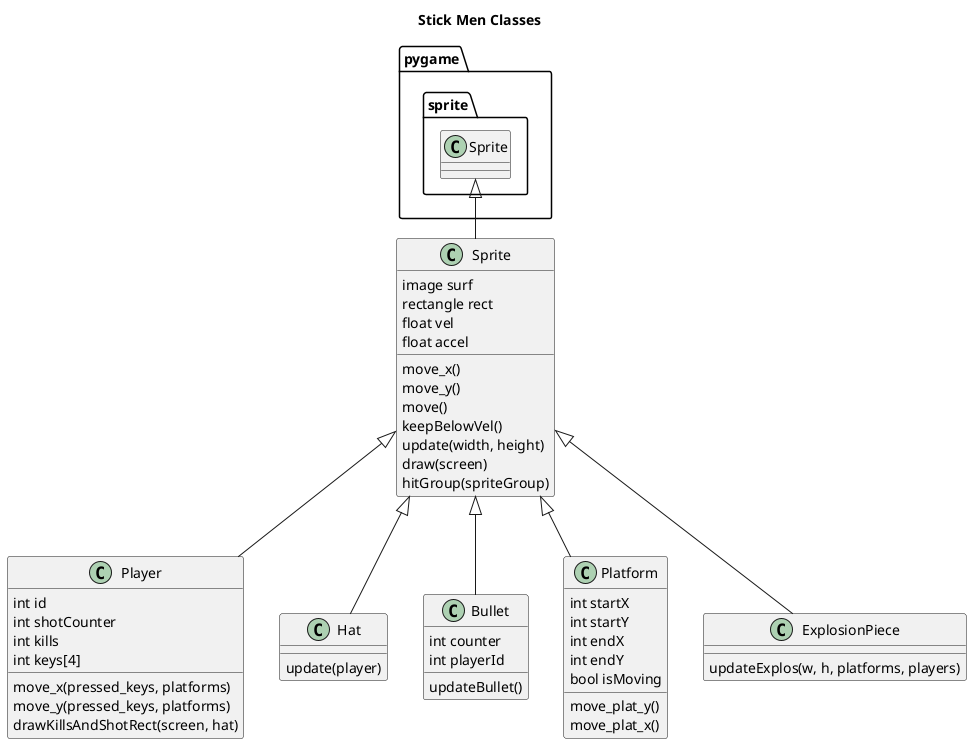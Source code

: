 @startuml

title Stick Men Classes

class pygame.sprite.Sprite 

class Sprite {
    image surf
    rectangle rect
    float vel
    float accel
    move_x()
    move_y()
    move()
    keepBelowVel()
    update(width, height)
    draw(screen)
    hitGroup(spriteGroup)
}



class Player {
  int id
  int shotCounter
  int kills
  int keys[4]
  move_x(pressed_keys, platforms)
  move_y(pressed_keys, platforms)
  drawKillsAndShotRect(screen, hat)
  
}

class Hat {
  update(player)
}

class Bullet {
  int counter
  int playerId
  updateBullet()
}

class Platform {
  int startX
  int startY
  int endX
  int endY
  bool isMoving
  move_plat_y()
  move_plat_x()
}

class ExplosionPiece {
  updateExplos(w, h, platforms, players)
}


pygame.sprite.Sprite <|-- Sprite

Sprite <|-- Player
Sprite <|-- Hat
Sprite <|-- Bullet
Sprite <|-- Platform
Sprite <|-- ExplosionPiece

@enduml
